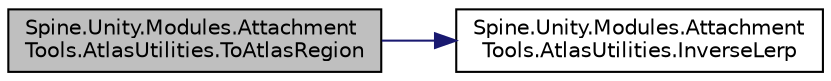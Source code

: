 digraph "Spine.Unity.Modules.AttachmentTools.AtlasUtilities.ToAtlasRegion"
{
 // LATEX_PDF_SIZE
  edge [fontname="Helvetica",fontsize="10",labelfontname="Helvetica",labelfontsize="10"];
  node [fontname="Helvetica",fontsize="10",shape=record];
  rankdir="LR";
  Node1 [label="Spine.Unity.Modules.Attachment\lTools.AtlasUtilities.ToAtlasRegion",height=0.2,width=0.4,color="black", fillcolor="grey75", style="filled", fontcolor="black",tooltip=" "];
  Node1 -> Node2 [color="midnightblue",fontsize="10",style="solid",fontname="Helvetica"];
  Node2 [label="Spine.Unity.Modules.Attachment\lTools.AtlasUtilities.InverseLerp",height=0.2,width=0.4,color="black", fillcolor="white", style="filled",URL="$class_spine_1_1_unity_1_1_modules_1_1_attachment_tools_1_1_atlas_utilities.html#a88035dd9603935d5e5335073a99284ce",tooltip=" "];
}
